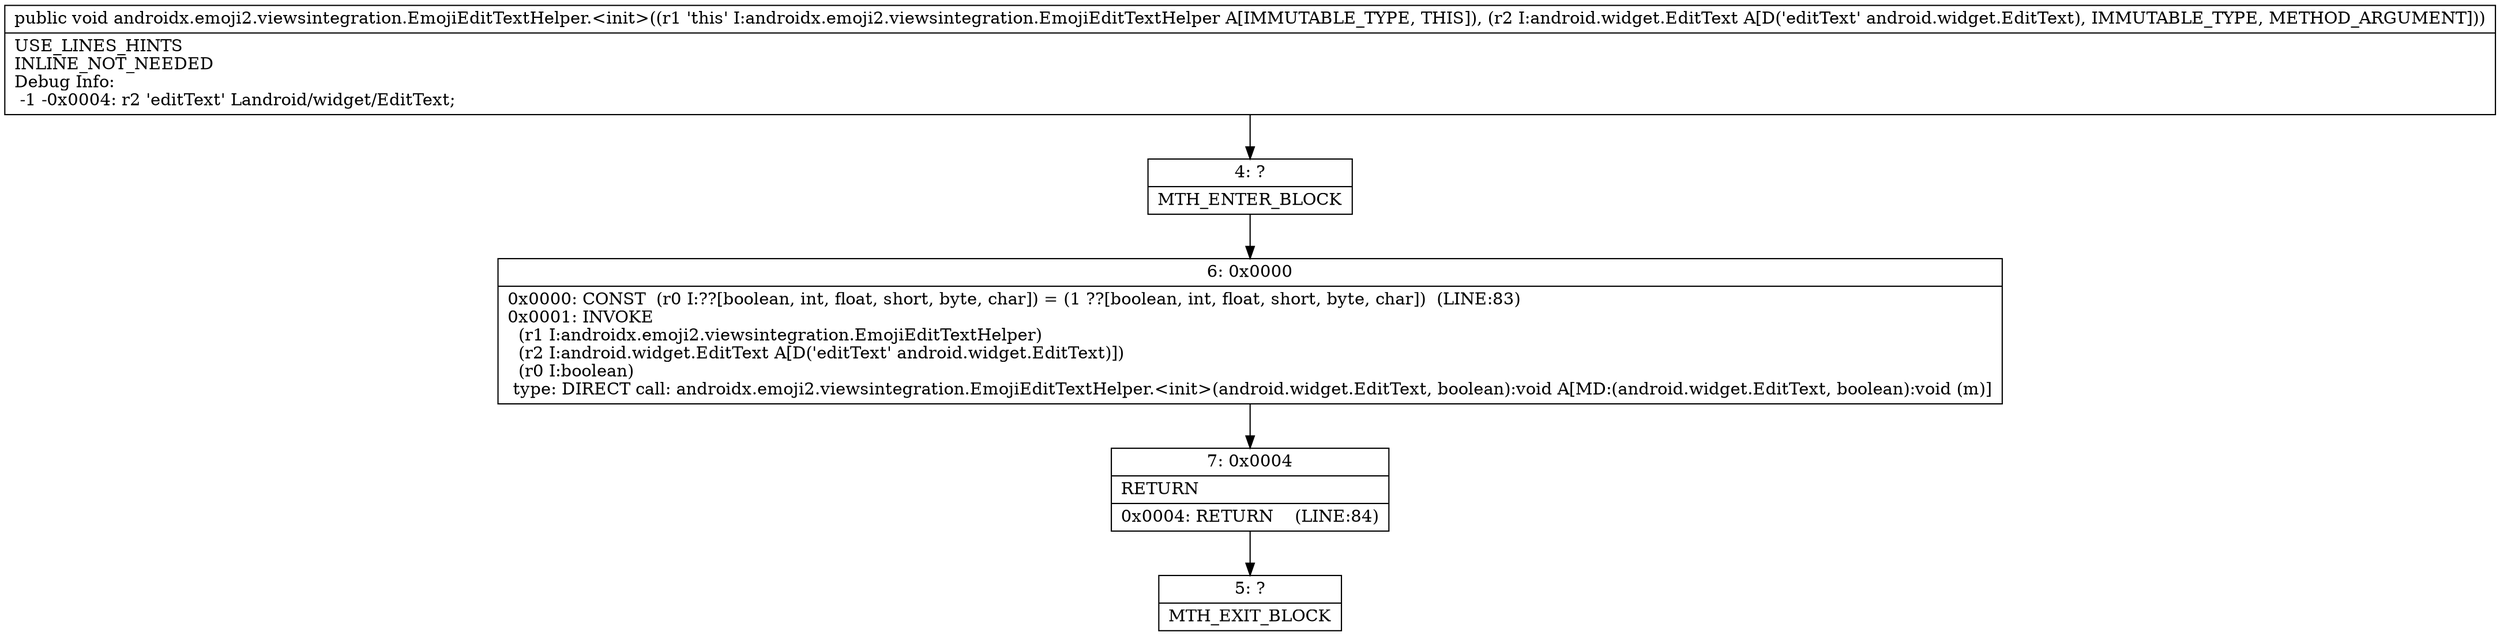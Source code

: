 digraph "CFG forandroidx.emoji2.viewsintegration.EmojiEditTextHelper.\<init\>(Landroid\/widget\/EditText;)V" {
Node_4 [shape=record,label="{4\:\ ?|MTH_ENTER_BLOCK\l}"];
Node_6 [shape=record,label="{6\:\ 0x0000|0x0000: CONST  (r0 I:??[boolean, int, float, short, byte, char]) = (1 ??[boolean, int, float, short, byte, char])  (LINE:83)\l0x0001: INVOKE  \l  (r1 I:androidx.emoji2.viewsintegration.EmojiEditTextHelper)\l  (r2 I:android.widget.EditText A[D('editText' android.widget.EditText)])\l  (r0 I:boolean)\l type: DIRECT call: androidx.emoji2.viewsintegration.EmojiEditTextHelper.\<init\>(android.widget.EditText, boolean):void A[MD:(android.widget.EditText, boolean):void (m)]\l}"];
Node_7 [shape=record,label="{7\:\ 0x0004|RETURN\l|0x0004: RETURN    (LINE:84)\l}"];
Node_5 [shape=record,label="{5\:\ ?|MTH_EXIT_BLOCK\l}"];
MethodNode[shape=record,label="{public void androidx.emoji2.viewsintegration.EmojiEditTextHelper.\<init\>((r1 'this' I:androidx.emoji2.viewsintegration.EmojiEditTextHelper A[IMMUTABLE_TYPE, THIS]), (r2 I:android.widget.EditText A[D('editText' android.widget.EditText), IMMUTABLE_TYPE, METHOD_ARGUMENT]))  | USE_LINES_HINTS\lINLINE_NOT_NEEDED\lDebug Info:\l  \-1 \-0x0004: r2 'editText' Landroid\/widget\/EditText;\l}"];
MethodNode -> Node_4;Node_4 -> Node_6;
Node_6 -> Node_7;
Node_7 -> Node_5;
}

